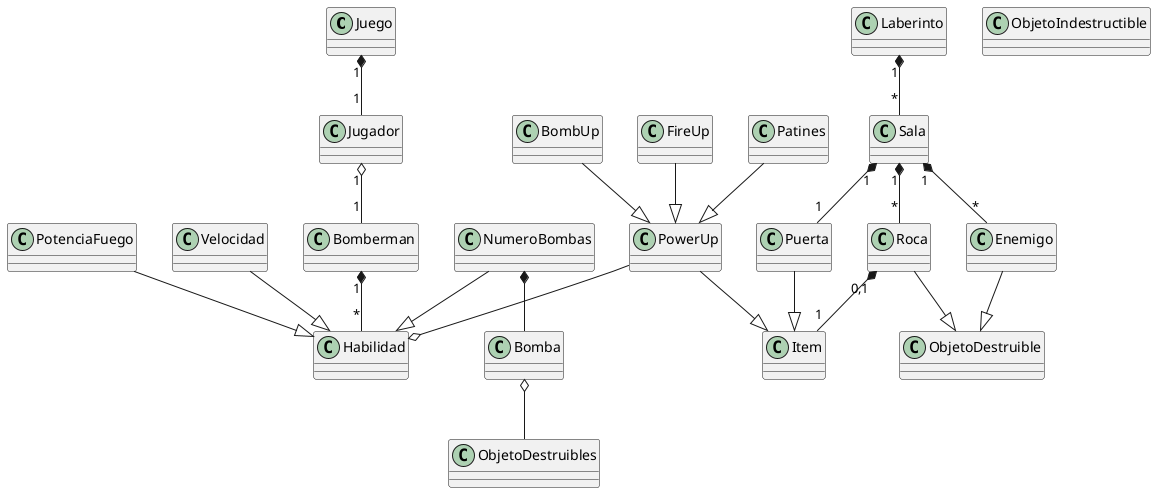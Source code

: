 @startuml Bomberman

class Juego
class Jugador

class Habilidad
class PotenciaFuego
class Velocidad
class NumeroBombas
class Bomberman
class Enemigo

class Sala
class Laberinto
class Puerta
class Roca
class ObjetoDestruible
class ObjetoIndestructible

Laberinto "1" *-- "*" Sala 
Sala "1" *-- "1" Puerta
Sala "1" *-- "*" Roca
Sala "1" *-- "*" Enemigo
Roca "0,1" *-- "1" Item
Puerta --|> Item
PowerUp --|> Item
Roca --|> ObjetoDestruible
Enemigo --|> ObjetoDestruible
Bomba o-- ObjetoDestruibles

class Item 
class Bomba
class PowerUp
class BombUp
class FireUp
class Patines

Juego "1" *-- "1" Jugador
Jugador "1" o-- "1" Bomberman
Bomberman "1" *-- "*" Habilidad

BombUp --|> PowerUp 
FireUp --|> PowerUp
Patines --|> PowerUp 

PotenciaFuego --|> Habilidad
Velocidad --|> Habilidad
NumeroBombas --|> Habilidad

PowerUp --o Habilidad 

NumeroBombas *-- Bomba


@enduml
